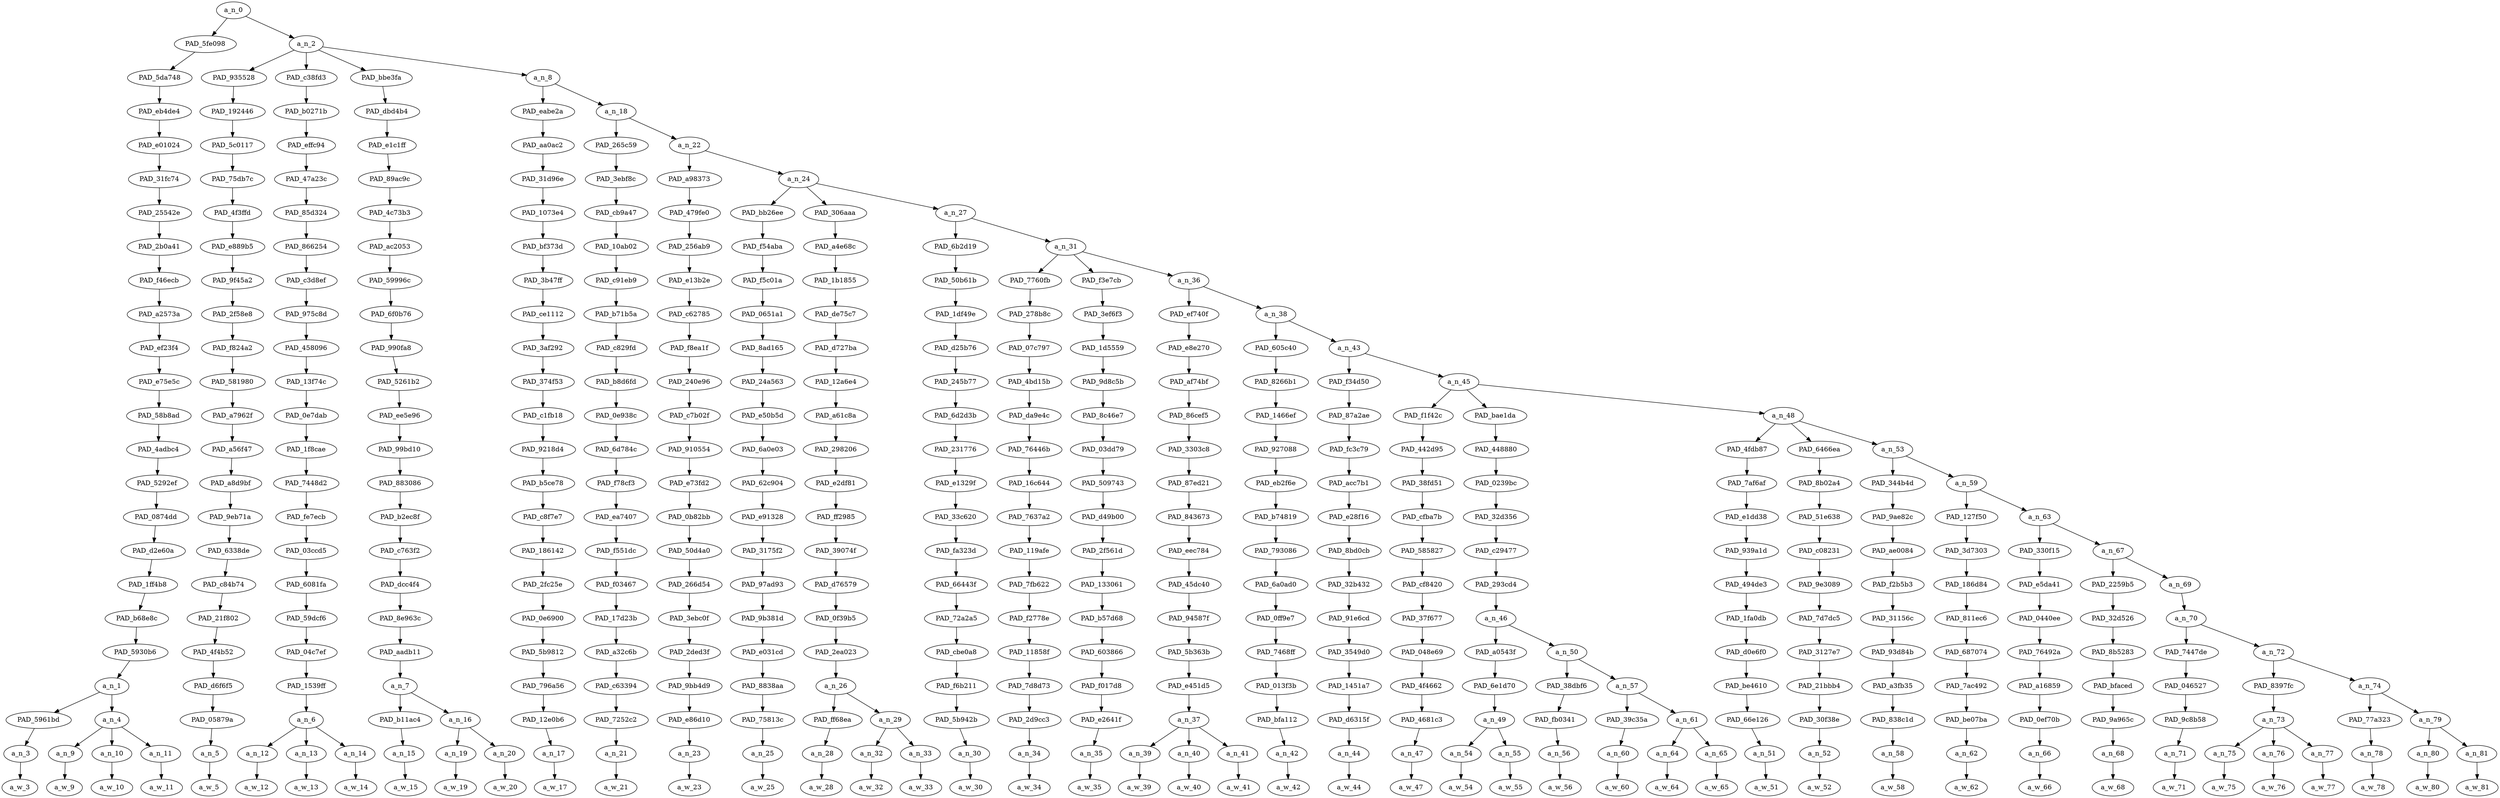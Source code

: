 strict digraph "" {
	a_n_0	[div_dir=1,
		index=0,
		level=23,
		pos="4.365922857213903,23!",
		text_span="[0, 1, 2, 3, 4, 5, 6, 7, 8, 9, 10, 11, 12, 13, 14, 15, 16, 17, 18, 19, 20, 21, 22, 23, 24, 25, 26, 27, 28, 29, 30, 31, 32, 33, 34, \
35, 36, 37, 38, 39, 40, 41, 42, 43, 44, 45]",
		value=0.99999999];
	PAD_5fe098	[div_dir=1,
		index=0,
		level=22,
		pos="1.0,22!",
		text_span="[0, 1, 2, 3]",
		value=0.12186665];
	a_n_0 -> PAD_5fe098;
	a_n_2	[div_dir=1,
		index=1,
		level=22,
		pos="7.7318457144278065,22!",
		text_span="[4, 5, 6, 7, 8, 9, 10, 11, 12, 13, 14, 15, 16, 17, 18, 19, 20, 21, 22, 23, 24, 25, 26, 27, 28, 29, 30, 31, 32, 33, 34, 35, 36, 37, \
38, 39, 40, 41, 42, 43, 44, 45]",
		value=0.87787976];
	a_n_0 -> a_n_2;
	PAD_5da748	[div_dir=1,
		index=0,
		level=21,
		pos="1.0,21!",
		text_span="[0, 1, 2, 3]",
		value=0.12186665];
	PAD_5fe098 -> PAD_5da748;
	PAD_eb4de4	[div_dir=1,
		index=0,
		level=20,
		pos="1.0,20!",
		text_span="[0, 1, 2, 3]",
		value=0.12186665];
	PAD_5da748 -> PAD_eb4de4;
	PAD_e01024	[div_dir=1,
		index=0,
		level=19,
		pos="1.0,19!",
		text_span="[0, 1, 2, 3]",
		value=0.12186665];
	PAD_eb4de4 -> PAD_e01024;
	PAD_31fc74	[div_dir=1,
		index=0,
		level=18,
		pos="1.0,18!",
		text_span="[0, 1, 2, 3]",
		value=0.12186665];
	PAD_e01024 -> PAD_31fc74;
	PAD_25542e	[div_dir=1,
		index=0,
		level=17,
		pos="1.0,17!",
		text_span="[0, 1, 2, 3]",
		value=0.12186665];
	PAD_31fc74 -> PAD_25542e;
	PAD_2b0a41	[div_dir=1,
		index=0,
		level=16,
		pos="1.0,16!",
		text_span="[0, 1, 2, 3]",
		value=0.12186665];
	PAD_25542e -> PAD_2b0a41;
	PAD_f46ecb	[div_dir=1,
		index=0,
		level=15,
		pos="1.0,15!",
		text_span="[0, 1, 2, 3]",
		value=0.12186665];
	PAD_2b0a41 -> PAD_f46ecb;
	PAD_a2573a	[div_dir=1,
		index=0,
		level=14,
		pos="1.0,14!",
		text_span="[0, 1, 2, 3]",
		value=0.12186665];
	PAD_f46ecb -> PAD_a2573a;
	PAD_ef23f4	[div_dir=1,
		index=0,
		level=13,
		pos="1.0,13!",
		text_span="[0, 1, 2, 3]",
		value=0.12186665];
	PAD_a2573a -> PAD_ef23f4;
	PAD_e75e5c	[div_dir=1,
		index=0,
		level=12,
		pos="1.0,12!",
		text_span="[0, 1, 2, 3]",
		value=0.12186665];
	PAD_ef23f4 -> PAD_e75e5c;
	PAD_58b8ad	[div_dir=1,
		index=0,
		level=11,
		pos="1.0,11!",
		text_span="[0, 1, 2, 3]",
		value=0.12186665];
	PAD_e75e5c -> PAD_58b8ad;
	PAD_4adbc4	[div_dir=1,
		index=0,
		level=10,
		pos="1.0,10!",
		text_span="[0, 1, 2, 3]",
		value=0.12186665];
	PAD_58b8ad -> PAD_4adbc4;
	PAD_5292ef	[div_dir=1,
		index=0,
		level=9,
		pos="1.0,9!",
		text_span="[0, 1, 2, 3]",
		value=0.12186665];
	PAD_4adbc4 -> PAD_5292ef;
	PAD_0874dd	[div_dir=1,
		index=0,
		level=8,
		pos="1.0,8!",
		text_span="[0, 1, 2, 3]",
		value=0.12186665];
	PAD_5292ef -> PAD_0874dd;
	PAD_d2e60a	[div_dir=1,
		index=0,
		level=7,
		pos="1.0,7!",
		text_span="[0, 1, 2, 3]",
		value=0.12186665];
	PAD_0874dd -> PAD_d2e60a;
	PAD_1ff4b8	[div_dir=1,
		index=0,
		level=6,
		pos="1.0,6!",
		text_span="[0, 1, 2, 3]",
		value=0.12186665];
	PAD_d2e60a -> PAD_1ff4b8;
	PAD_b68e8c	[div_dir=1,
		index=0,
		level=5,
		pos="1.0,5!",
		text_span="[0, 1, 2, 3]",
		value=0.12186665];
	PAD_1ff4b8 -> PAD_b68e8c;
	PAD_5930b6	[div_dir=1,
		index=0,
		level=4,
		pos="1.0,4!",
		text_span="[0, 1, 2, 3]",
		value=0.12186665];
	PAD_b68e8c -> PAD_5930b6;
	a_n_1	[div_dir=1,
		index=0,
		level=3,
		pos="1.0,3!",
		text_span="[0, 1, 2, 3]",
		value=0.12186665];
	PAD_5930b6 -> a_n_1;
	PAD_5961bd	[div_dir=1,
		index=0,
		level=2,
		pos="0.0,2!",
		text_span="[0]",
		value=0.02027610];
	a_n_1 -> PAD_5961bd;
	a_n_4	[div_dir=1,
		index=1,
		level=2,
		pos="2.0,2!",
		text_span="[1, 2, 3]",
		value=0.10128307];
	a_n_1 -> a_n_4;
	a_n_3	[div_dir=1,
		index=0,
		level=1,
		pos="0.0,1!",
		text_span="[0]",
		value=0.02027610];
	PAD_5961bd -> a_n_3;
	a_w_3	[div_dir=0,
		index=0,
		level=0,
		pos="0,0!",
		text_span="[0]",
		value=on];
	a_n_3 -> a_w_3;
	a_n_9	[div_dir=1,
		index=1,
		level=1,
		pos="1.0,1!",
		text_span="[1]",
		value=0.01525428];
	a_n_4 -> a_n_9;
	a_n_10	[div_dir=1,
		index=2,
		level=1,
		pos="2.0,1!",
		text_span="[2]",
		value=0.02390377];
	a_n_4 -> a_n_10;
	a_n_11	[div_dir=1,
		index=3,
		level=1,
		pos="3.0,1!",
		text_span="[3]",
		value=0.06186108];
	a_n_4 -> a_n_11;
	a_w_9	[div_dir=0,
		index=1,
		level=0,
		pos="1,0!",
		text_span="[1]",
		value=the];
	a_n_9 -> a_w_9;
	a_w_10	[div_dir=0,
		index=2,
		level=0,
		pos="2,0!",
		text_span="[2]",
		value=left];
	a_n_10 -> a_w_10;
	a_w_11	[div_dir=0,
		index=3,
		level=0,
		pos="3,0!",
		text_span="[3]",
		value=jews];
	a_n_11 -> a_w_11;
	PAD_935528	[div_dir=-1,
		index=1,
		level=21,
		pos="4.0,21!",
		text_span="[4]",
		value=0.02707992];
	a_n_2 -> PAD_935528;
	PAD_c38fd3	[div_dir=1,
		index=2,
		level=21,
		pos="6.0,21!",
		text_span="[5, 6, 7]",
		value=0.07104997];
	a_n_2 -> PAD_c38fd3;
	PAD_bbe3fa	[div_dir=1,
		index=3,
		level=21,
		pos="8.75,21!",
		text_span="[8, 9, 10]",
		value=0.06138579];
	a_n_2 -> PAD_bbe3fa;
	a_n_8	[div_dir=1,
		index=4,
		level=21,
		pos="12.177382857711226,21!",
		text_span="[11, 12, 13, 14, 15, 16, 17, 18, 19, 20, 21, 22, 23, 24, 25, 26, 27, 28, 29, 30, 31, 32, 33, 34, 35, 36, 37, 38, 39, 40, 41, 42, \
43, 44, 45]",
		value=0.71819091];
	a_n_2 -> a_n_8;
	PAD_192446	[div_dir=-1,
		index=1,
		level=20,
		pos="4.0,20!",
		text_span="[4]",
		value=0.02707992];
	PAD_935528 -> PAD_192446;
	PAD_5c0117	[div_dir=-1,
		index=1,
		level=19,
		pos="4.0,19!",
		text_span="[4]",
		value=0.02707992];
	PAD_192446 -> PAD_5c0117;
	PAD_75db7c	[div_dir=-1,
		index=1,
		level=18,
		pos="4.0,18!",
		text_span="[4]",
		value=0.02707992];
	PAD_5c0117 -> PAD_75db7c;
	PAD_4f3ffd	[div_dir=-1,
		index=1,
		level=17,
		pos="4.0,17!",
		text_span="[4]",
		value=0.02707992];
	PAD_75db7c -> PAD_4f3ffd;
	PAD_e889b5	[div_dir=-1,
		index=1,
		level=16,
		pos="4.0,16!",
		text_span="[4]",
		value=0.02707992];
	PAD_4f3ffd -> PAD_e889b5;
	PAD_9f45a2	[div_dir=-1,
		index=1,
		level=15,
		pos="4.0,15!",
		text_span="[4]",
		value=0.02707992];
	PAD_e889b5 -> PAD_9f45a2;
	PAD_2f58e8	[div_dir=-1,
		index=1,
		level=14,
		pos="4.0,14!",
		text_span="[4]",
		value=0.02707992];
	PAD_9f45a2 -> PAD_2f58e8;
	PAD_f824a2	[div_dir=-1,
		index=1,
		level=13,
		pos="4.0,13!",
		text_span="[4]",
		value=0.02707992];
	PAD_2f58e8 -> PAD_f824a2;
	PAD_581980	[div_dir=-1,
		index=1,
		level=12,
		pos="4.0,12!",
		text_span="[4]",
		value=0.02707992];
	PAD_f824a2 -> PAD_581980;
	PAD_a7962f	[div_dir=-1,
		index=1,
		level=11,
		pos="4.0,11!",
		text_span="[4]",
		value=0.02707992];
	PAD_581980 -> PAD_a7962f;
	PAD_a56f47	[div_dir=-1,
		index=1,
		level=10,
		pos="4.0,10!",
		text_span="[4]",
		value=0.02707992];
	PAD_a7962f -> PAD_a56f47;
	PAD_a8d9bf	[div_dir=-1,
		index=1,
		level=9,
		pos="4.0,9!",
		text_span="[4]",
		value=0.02707992];
	PAD_a56f47 -> PAD_a8d9bf;
	PAD_9eb71a	[div_dir=-1,
		index=1,
		level=8,
		pos="4.0,8!",
		text_span="[4]",
		value=0.02707992];
	PAD_a8d9bf -> PAD_9eb71a;
	PAD_6338de	[div_dir=-1,
		index=1,
		level=7,
		pos="4.0,7!",
		text_span="[4]",
		value=0.02707992];
	PAD_9eb71a -> PAD_6338de;
	PAD_c84b74	[div_dir=-1,
		index=1,
		level=6,
		pos="4.0,6!",
		text_span="[4]",
		value=0.02707992];
	PAD_6338de -> PAD_c84b74;
	PAD_21f802	[div_dir=-1,
		index=1,
		level=5,
		pos="4.0,5!",
		text_span="[4]",
		value=0.02707992];
	PAD_c84b74 -> PAD_21f802;
	PAD_4f4b52	[div_dir=-1,
		index=1,
		level=4,
		pos="4.0,4!",
		text_span="[4]",
		value=0.02707992];
	PAD_21f802 -> PAD_4f4b52;
	PAD_d6f6f5	[div_dir=-1,
		index=1,
		level=3,
		pos="4.0,3!",
		text_span="[4]",
		value=0.02707992];
	PAD_4f4b52 -> PAD_d6f6f5;
	PAD_05879a	[div_dir=-1,
		index=2,
		level=2,
		pos="4.0,2!",
		text_span="[4]",
		value=0.02707992];
	PAD_d6f6f5 -> PAD_05879a;
	a_n_5	[div_dir=-1,
		index=4,
		level=1,
		pos="4.0,1!",
		text_span="[4]",
		value=0.02707992];
	PAD_05879a -> a_n_5;
	a_w_5	[div_dir=0,
		index=4,
		level=0,
		pos="4,0!",
		text_span="[4]",
		value=putting];
	a_n_5 -> a_w_5;
	PAD_b0271b	[div_dir=1,
		index=2,
		level=20,
		pos="6.0,20!",
		text_span="[5, 6, 7]",
		value=0.07104997];
	PAD_c38fd3 -> PAD_b0271b;
	PAD_effc94	[div_dir=1,
		index=2,
		level=19,
		pos="6.0,19!",
		text_span="[5, 6, 7]",
		value=0.07104997];
	PAD_b0271b -> PAD_effc94;
	PAD_47a23c	[div_dir=1,
		index=2,
		level=18,
		pos="6.0,18!",
		text_span="[5, 6, 7]",
		value=0.07104997];
	PAD_effc94 -> PAD_47a23c;
	PAD_85d324	[div_dir=1,
		index=2,
		level=17,
		pos="6.0,17!",
		text_span="[5, 6, 7]",
		value=0.07104997];
	PAD_47a23c -> PAD_85d324;
	PAD_866254	[div_dir=1,
		index=2,
		level=16,
		pos="6.0,16!",
		text_span="[5, 6, 7]",
		value=0.07104997];
	PAD_85d324 -> PAD_866254;
	PAD_c3d8ef	[div_dir=1,
		index=2,
		level=15,
		pos="6.0,15!",
		text_span="[5, 6, 7]",
		value=0.07104997];
	PAD_866254 -> PAD_c3d8ef;
	PAD_975c8d	[div_dir=1,
		index=2,
		level=14,
		pos="6.0,14!",
		text_span="[5, 6, 7]",
		value=0.07104997];
	PAD_c3d8ef -> PAD_975c8d;
	PAD_458096	[div_dir=1,
		index=2,
		level=13,
		pos="6.0,13!",
		text_span="[5, 6, 7]",
		value=0.07104997];
	PAD_975c8d -> PAD_458096;
	PAD_13f74c	[div_dir=1,
		index=2,
		level=12,
		pos="6.0,12!",
		text_span="[5, 6, 7]",
		value=0.07104997];
	PAD_458096 -> PAD_13f74c;
	PAD_0e7dab	[div_dir=1,
		index=2,
		level=11,
		pos="6.0,11!",
		text_span="[5, 6, 7]",
		value=0.07104997];
	PAD_13f74c -> PAD_0e7dab;
	PAD_1f8cae	[div_dir=1,
		index=2,
		level=10,
		pos="6.0,10!",
		text_span="[5, 6, 7]",
		value=0.07104997];
	PAD_0e7dab -> PAD_1f8cae;
	PAD_7448d2	[div_dir=1,
		index=2,
		level=9,
		pos="6.0,9!",
		text_span="[5, 6, 7]",
		value=0.07104997];
	PAD_1f8cae -> PAD_7448d2;
	PAD_fe7ecb	[div_dir=1,
		index=2,
		level=8,
		pos="6.0,8!",
		text_span="[5, 6, 7]",
		value=0.07104997];
	PAD_7448d2 -> PAD_fe7ecb;
	PAD_03ccd5	[div_dir=1,
		index=2,
		level=7,
		pos="6.0,7!",
		text_span="[5, 6, 7]",
		value=0.07104997];
	PAD_fe7ecb -> PAD_03ccd5;
	PAD_6081fa	[div_dir=1,
		index=2,
		level=6,
		pos="6.0,6!",
		text_span="[5, 6, 7]",
		value=0.07104997];
	PAD_03ccd5 -> PAD_6081fa;
	PAD_59dcf6	[div_dir=1,
		index=2,
		level=5,
		pos="6.0,5!",
		text_span="[5, 6, 7]",
		value=0.07104997];
	PAD_6081fa -> PAD_59dcf6;
	PAD_04c7ef	[div_dir=1,
		index=2,
		level=4,
		pos="6.0,4!",
		text_span="[5, 6, 7]",
		value=0.07104997];
	PAD_59dcf6 -> PAD_04c7ef;
	PAD_1539ff	[div_dir=1,
		index=2,
		level=3,
		pos="6.0,3!",
		text_span="[5, 6, 7]",
		value=0.07104997];
	PAD_04c7ef -> PAD_1539ff;
	a_n_6	[div_dir=1,
		index=3,
		level=2,
		pos="6.0,2!",
		text_span="[5, 6, 7]",
		value=0.07104997];
	PAD_1539ff -> a_n_6;
	a_n_12	[div_dir=1,
		index=5,
		level=1,
		pos="5.0,1!",
		text_span="[5]",
		value=0.01532217];
	a_n_6 -> a_n_12;
	a_n_13	[div_dir=1,
		index=6,
		level=1,
		pos="6.0,1!",
		text_span="[6]",
		value=0.03074740];
	a_n_6 -> a_n_13;
	a_n_14	[div_dir=1,
		index=7,
		level=1,
		pos="7.0,1!",
		text_span="[7]",
		value=0.02485190];
	a_n_6 -> a_n_14;
	a_w_12	[div_dir=0,
		index=5,
		level=0,
		pos="5,0!",
		text_span="[5]",
		value=a];
	a_n_12 -> a_w_12;
	a_w_13	[div_dir=0,
		index=6,
		level=0,
		pos="6,0!",
		text_span="[6]",
		value=sad];
	a_n_13 -> a_w_13;
	a_w_14	[div_dir=0,
		index=7,
		level=0,
		pos="7,0!",
		text_span="[7]",
		value=face];
	a_n_14 -> a_w_14;
	PAD_dbd4b4	[div_dir=1,
		index=3,
		level=20,
		pos="8.75,20!",
		text_span="[8, 9, 10]",
		value=0.06138579];
	PAD_bbe3fa -> PAD_dbd4b4;
	PAD_e1c1ff	[div_dir=1,
		index=3,
		level=19,
		pos="8.75,19!",
		text_span="[8, 9, 10]",
		value=0.06138579];
	PAD_dbd4b4 -> PAD_e1c1ff;
	PAD_89ac9c	[div_dir=1,
		index=3,
		level=18,
		pos="8.75,18!",
		text_span="[8, 9, 10]",
		value=0.06138579];
	PAD_e1c1ff -> PAD_89ac9c;
	PAD_4c73b3	[div_dir=1,
		index=3,
		level=17,
		pos="8.75,17!",
		text_span="[8, 9, 10]",
		value=0.06138579];
	PAD_89ac9c -> PAD_4c73b3;
	PAD_ac2053	[div_dir=1,
		index=3,
		level=16,
		pos="8.75,16!",
		text_span="[8, 9, 10]",
		value=0.06138579];
	PAD_4c73b3 -> PAD_ac2053;
	PAD_59996c	[div_dir=1,
		index=3,
		level=15,
		pos="8.75,15!",
		text_span="[8, 9, 10]",
		value=0.06138579];
	PAD_ac2053 -> PAD_59996c;
	PAD_6f0b76	[div_dir=1,
		index=3,
		level=14,
		pos="8.75,14!",
		text_span="[8, 9, 10]",
		value=0.06138579];
	PAD_59996c -> PAD_6f0b76;
	PAD_990fa8	[div_dir=1,
		index=3,
		level=13,
		pos="8.75,13!",
		text_span="[8, 9, 10]",
		value=0.06138579];
	PAD_6f0b76 -> PAD_990fa8;
	PAD_5261b2	[div_dir=1,
		index=3,
		level=12,
		pos="8.75,12!",
		text_span="[8, 9, 10]",
		value=0.06138579];
	PAD_990fa8 -> PAD_5261b2;
	PAD_ee5e96	[div_dir=1,
		index=3,
		level=11,
		pos="8.75,11!",
		text_span="[8, 9, 10]",
		value=0.06138579];
	PAD_5261b2 -> PAD_ee5e96;
	PAD_99bd10	[div_dir=1,
		index=3,
		level=10,
		pos="8.75,10!",
		text_span="[8, 9, 10]",
		value=0.06138579];
	PAD_ee5e96 -> PAD_99bd10;
	PAD_883086	[div_dir=1,
		index=3,
		level=9,
		pos="8.75,9!",
		text_span="[8, 9, 10]",
		value=0.06138579];
	PAD_99bd10 -> PAD_883086;
	PAD_b2ec8f	[div_dir=1,
		index=3,
		level=8,
		pos="8.75,8!",
		text_span="[8, 9, 10]",
		value=0.06138579];
	PAD_883086 -> PAD_b2ec8f;
	PAD_c763f2	[div_dir=1,
		index=3,
		level=7,
		pos="8.75,7!",
		text_span="[8, 9, 10]",
		value=0.06138579];
	PAD_b2ec8f -> PAD_c763f2;
	PAD_dcc4f4	[div_dir=1,
		index=3,
		level=6,
		pos="8.75,6!",
		text_span="[8, 9, 10]",
		value=0.06138579];
	PAD_c763f2 -> PAD_dcc4f4;
	PAD_8e963c	[div_dir=1,
		index=3,
		level=5,
		pos="8.75,5!",
		text_span="[8, 9, 10]",
		value=0.06138579];
	PAD_dcc4f4 -> PAD_8e963c;
	PAD_aadb11	[div_dir=1,
		index=3,
		level=4,
		pos="8.75,4!",
		text_span="[8, 9, 10]",
		value=0.06138579];
	PAD_8e963c -> PAD_aadb11;
	a_n_7	[div_dir=1,
		index=3,
		level=3,
		pos="8.75,3!",
		text_span="[8, 9, 10]",
		value=0.06138579];
	PAD_aadb11 -> a_n_7;
	PAD_b11ac4	[div_dir=1,
		index=4,
		level=2,
		pos="8.0,2!",
		text_span="[8]",
		value=0.01719788];
	a_n_7 -> PAD_b11ac4;
	a_n_16	[div_dir=1,
		index=5,
		level=2,
		pos="9.5,2!",
		text_span="[9, 10]",
		value=0.04415955];
	a_n_7 -> a_n_16;
	a_n_15	[div_dir=1,
		index=8,
		level=1,
		pos="8.0,1!",
		text_span="[8]",
		value=0.01719788];
	PAD_b11ac4 -> a_n_15;
	a_w_15	[div_dir=0,
		index=8,
		level=0,
		pos="8,0!",
		text_span="[8]",
		value=for];
	a_n_15 -> a_w_15;
	a_n_19	[div_dir=1,
		index=9,
		level=1,
		pos="9.0,1!",
		text_span="[9]",
		value=0.01282136];
	a_n_16 -> a_n_19;
	a_n_20	[div_dir=-1,
		index=10,
		level=1,
		pos="10.0,1!",
		text_span="[10]",
		value=0.03132595];
	a_n_16 -> a_n_20;
	a_w_19	[div_dir=0,
		index=9,
		level=0,
		pos="9,0!",
		text_span="[9]",
		value=the1];
	a_n_19 -> a_w_19;
	a_w_20	[div_dir=0,
		index=10,
		level=0,
		pos="10,0!",
		text_span="[10]",
		value=pictures];
	a_n_20 -> a_w_20;
	PAD_eabe2a	[div_dir=1,
		index=4,
		level=20,
		pos="11.0,20!",
		text_span="[11]",
		value=0.01302971];
	a_n_8 -> PAD_eabe2a;
	a_n_18	[div_dir=1,
		index=5,
		level=20,
		pos="13.354765715422452,20!",
		text_span="[12, 13, 14, 15, 16, 17, 18, 19, 20, 21, 22, 23, 24, 25, 26, 27, 28, 29, 30, 31, 32, 33, 34, 35, 36, 37, 38, 39, 40, 41, 42, 43, \
44, 45]",
		value=0.70501530];
	a_n_8 -> a_n_18;
	PAD_aa0ac2	[div_dir=1,
		index=4,
		level=19,
		pos="11.0,19!",
		text_span="[11]",
		value=0.01302971];
	PAD_eabe2a -> PAD_aa0ac2;
	PAD_31d96e	[div_dir=1,
		index=4,
		level=18,
		pos="11.0,18!",
		text_span="[11]",
		value=0.01302971];
	PAD_aa0ac2 -> PAD_31d96e;
	PAD_1073e4	[div_dir=1,
		index=4,
		level=17,
		pos="11.0,17!",
		text_span="[11]",
		value=0.01302971];
	PAD_31d96e -> PAD_1073e4;
	PAD_bf373d	[div_dir=1,
		index=4,
		level=16,
		pos="11.0,16!",
		text_span="[11]",
		value=0.01302971];
	PAD_1073e4 -> PAD_bf373d;
	PAD_3b47ff	[div_dir=1,
		index=4,
		level=15,
		pos="11.0,15!",
		text_span="[11]",
		value=0.01302971];
	PAD_bf373d -> PAD_3b47ff;
	PAD_ce1112	[div_dir=1,
		index=4,
		level=14,
		pos="11.0,14!",
		text_span="[11]",
		value=0.01302971];
	PAD_3b47ff -> PAD_ce1112;
	PAD_3af292	[div_dir=1,
		index=4,
		level=13,
		pos="11.0,13!",
		text_span="[11]",
		value=0.01302971];
	PAD_ce1112 -> PAD_3af292;
	PAD_374f53	[div_dir=1,
		index=4,
		level=12,
		pos="11.0,12!",
		text_span="[11]",
		value=0.01302971];
	PAD_3af292 -> PAD_374f53;
	PAD_c1fb18	[div_dir=1,
		index=4,
		level=11,
		pos="11.0,11!",
		text_span="[11]",
		value=0.01302971];
	PAD_374f53 -> PAD_c1fb18;
	PAD_9218d4	[div_dir=1,
		index=4,
		level=10,
		pos="11.0,10!",
		text_span="[11]",
		value=0.01302971];
	PAD_c1fb18 -> PAD_9218d4;
	PAD_b5ce78	[div_dir=1,
		index=4,
		level=9,
		pos="11.0,9!",
		text_span="[11]",
		value=0.01302971];
	PAD_9218d4 -> PAD_b5ce78;
	PAD_c8f7e7	[div_dir=1,
		index=4,
		level=8,
		pos="11.0,8!",
		text_span="[11]",
		value=0.01302971];
	PAD_b5ce78 -> PAD_c8f7e7;
	PAD_186142	[div_dir=1,
		index=4,
		level=7,
		pos="11.0,7!",
		text_span="[11]",
		value=0.01302971];
	PAD_c8f7e7 -> PAD_186142;
	PAD_2fc25e	[div_dir=1,
		index=4,
		level=6,
		pos="11.0,6!",
		text_span="[11]",
		value=0.01302971];
	PAD_186142 -> PAD_2fc25e;
	PAD_0e6900	[div_dir=1,
		index=4,
		level=5,
		pos="11.0,5!",
		text_span="[11]",
		value=0.01302971];
	PAD_2fc25e -> PAD_0e6900;
	PAD_5b9812	[div_dir=1,
		index=4,
		level=4,
		pos="11.0,4!",
		text_span="[11]",
		value=0.01302971];
	PAD_0e6900 -> PAD_5b9812;
	PAD_796a56	[div_dir=1,
		index=4,
		level=3,
		pos="11.0,3!",
		text_span="[11]",
		value=0.01302971];
	PAD_5b9812 -> PAD_796a56;
	PAD_12e0b6	[div_dir=1,
		index=6,
		level=2,
		pos="11.0,2!",
		text_span="[11]",
		value=0.01302971];
	PAD_796a56 -> PAD_12e0b6;
	a_n_17	[div_dir=1,
		index=11,
		level=1,
		pos="11.0,1!",
		text_span="[11]",
		value=0.01302971];
	PAD_12e0b6 -> a_n_17;
	a_w_17	[div_dir=0,
		index=11,
		level=0,
		pos="11,0!",
		text_span="[11]",
		value=that];
	a_n_17 -> a_w_17;
	PAD_265c59	[div_dir=-1,
		index=5,
		level=19,
		pos="12.0,19!",
		text_span="[12]",
		value=0.01385295];
	a_n_18 -> PAD_265c59;
	a_n_22	[div_dir=1,
		index=6,
		level=19,
		pos="14.709531430844907,19!",
		text_span="[13, 14, 15, 16, 17, 18, 19, 20, 21, 22, 23, 24, 25, 26, 27, 28, 29, 30, 31, 32, 33, 34, 35, 36, 37, 38, 39, 40, 41, 42, 43, 44, \
45]",
		value=0.69101613];
	a_n_18 -> a_n_22;
	PAD_3ebf8c	[div_dir=-1,
		index=5,
		level=18,
		pos="12.0,18!",
		text_span="[12]",
		value=0.01385295];
	PAD_265c59 -> PAD_3ebf8c;
	PAD_cb9a47	[div_dir=-1,
		index=5,
		level=17,
		pos="12.0,17!",
		text_span="[12]",
		value=0.01385295];
	PAD_3ebf8c -> PAD_cb9a47;
	PAD_10ab02	[div_dir=-1,
		index=5,
		level=16,
		pos="12.0,16!",
		text_span="[12]",
		value=0.01385295];
	PAD_cb9a47 -> PAD_10ab02;
	PAD_c91eb9	[div_dir=-1,
		index=5,
		level=15,
		pos="12.0,15!",
		text_span="[12]",
		value=0.01385295];
	PAD_10ab02 -> PAD_c91eb9;
	PAD_b71b5a	[div_dir=-1,
		index=5,
		level=14,
		pos="12.0,14!",
		text_span="[12]",
		value=0.01385295];
	PAD_c91eb9 -> PAD_b71b5a;
	PAD_c829fd	[div_dir=-1,
		index=5,
		level=13,
		pos="12.0,13!",
		text_span="[12]",
		value=0.01385295];
	PAD_b71b5a -> PAD_c829fd;
	PAD_b8d6fd	[div_dir=-1,
		index=5,
		level=12,
		pos="12.0,12!",
		text_span="[12]",
		value=0.01385295];
	PAD_c829fd -> PAD_b8d6fd;
	PAD_0e938c	[div_dir=-1,
		index=5,
		level=11,
		pos="12.0,11!",
		text_span="[12]",
		value=0.01385295];
	PAD_b8d6fd -> PAD_0e938c;
	PAD_6d784c	[div_dir=-1,
		index=5,
		level=10,
		pos="12.0,10!",
		text_span="[12]",
		value=0.01385295];
	PAD_0e938c -> PAD_6d784c;
	PAD_f78cf3	[div_dir=-1,
		index=5,
		level=9,
		pos="12.0,9!",
		text_span="[12]",
		value=0.01385295];
	PAD_6d784c -> PAD_f78cf3;
	PAD_ea7407	[div_dir=-1,
		index=5,
		level=8,
		pos="12.0,8!",
		text_span="[12]",
		value=0.01385295];
	PAD_f78cf3 -> PAD_ea7407;
	PAD_f551dc	[div_dir=-1,
		index=5,
		level=7,
		pos="12.0,7!",
		text_span="[12]",
		value=0.01385295];
	PAD_ea7407 -> PAD_f551dc;
	PAD_f03467	[div_dir=-1,
		index=5,
		level=6,
		pos="12.0,6!",
		text_span="[12]",
		value=0.01385295];
	PAD_f551dc -> PAD_f03467;
	PAD_17d23b	[div_dir=-1,
		index=5,
		level=5,
		pos="12.0,5!",
		text_span="[12]",
		value=0.01385295];
	PAD_f03467 -> PAD_17d23b;
	PAD_a32c6b	[div_dir=-1,
		index=5,
		level=4,
		pos="12.0,4!",
		text_span="[12]",
		value=0.01385295];
	PAD_17d23b -> PAD_a32c6b;
	PAD_c63394	[div_dir=-1,
		index=5,
		level=3,
		pos="12.0,3!",
		text_span="[12]",
		value=0.01385295];
	PAD_a32c6b -> PAD_c63394;
	PAD_7252c2	[div_dir=-1,
		index=7,
		level=2,
		pos="12.0,2!",
		text_span="[12]",
		value=0.01385295];
	PAD_c63394 -> PAD_7252c2;
	a_n_21	[div_dir=-1,
		index=12,
		level=1,
		pos="12.0,1!",
		text_span="[12]",
		value=0.01385295];
	PAD_7252c2 -> a_n_21;
	a_w_21	[div_dir=0,
		index=12,
		level=0,
		pos="12,0!",
		text_span="[12]",
		value=they];
	a_n_21 -> a_w_21;
	PAD_a98373	[div_dir=-1,
		index=6,
		level=18,
		pos="13.0,18!",
		text_span="[13]",
		value=0.01508246];
	a_n_22 -> PAD_a98373;
	a_n_24	[div_dir=1,
		index=7,
		level=18,
		pos="16.419062861689813,18!",
		text_span="[14, 15, 16, 17, 18, 19, 20, 21, 22, 23, 24, 25, 26, 27, 28, 29, 30, 31, 32, 33, 34, 35, 36, 37, 38, 39, 40, 41, 42, 43, 44, 45]",
		value=0.67578532];
	a_n_22 -> a_n_24;
	PAD_479fe0	[div_dir=-1,
		index=6,
		level=17,
		pos="13.0,17!",
		text_span="[13]",
		value=0.01508246];
	PAD_a98373 -> PAD_479fe0;
	PAD_256ab9	[div_dir=-1,
		index=6,
		level=16,
		pos="13.0,16!",
		text_span="[13]",
		value=0.01508246];
	PAD_479fe0 -> PAD_256ab9;
	PAD_e13b2e	[div_dir=-1,
		index=6,
		level=15,
		pos="13.0,15!",
		text_span="[13]",
		value=0.01508246];
	PAD_256ab9 -> PAD_e13b2e;
	PAD_c62785	[div_dir=-1,
		index=6,
		level=14,
		pos="13.0,14!",
		text_span="[13]",
		value=0.01508246];
	PAD_e13b2e -> PAD_c62785;
	PAD_f8ea1f	[div_dir=-1,
		index=6,
		level=13,
		pos="13.0,13!",
		text_span="[13]",
		value=0.01508246];
	PAD_c62785 -> PAD_f8ea1f;
	PAD_240e96	[div_dir=-1,
		index=6,
		level=12,
		pos="13.0,12!",
		text_span="[13]",
		value=0.01508246];
	PAD_f8ea1f -> PAD_240e96;
	PAD_c7b02f	[div_dir=-1,
		index=6,
		level=11,
		pos="13.0,11!",
		text_span="[13]",
		value=0.01508246];
	PAD_240e96 -> PAD_c7b02f;
	PAD_910554	[div_dir=-1,
		index=6,
		level=10,
		pos="13.0,10!",
		text_span="[13]",
		value=0.01508246];
	PAD_c7b02f -> PAD_910554;
	PAD_e73fd2	[div_dir=-1,
		index=6,
		level=9,
		pos="13.0,9!",
		text_span="[13]",
		value=0.01508246];
	PAD_910554 -> PAD_e73fd2;
	PAD_0b82bb	[div_dir=-1,
		index=6,
		level=8,
		pos="13.0,8!",
		text_span="[13]",
		value=0.01508246];
	PAD_e73fd2 -> PAD_0b82bb;
	PAD_50d4a0	[div_dir=-1,
		index=6,
		level=7,
		pos="13.0,7!",
		text_span="[13]",
		value=0.01508246];
	PAD_0b82bb -> PAD_50d4a0;
	PAD_266d54	[div_dir=-1,
		index=6,
		level=6,
		pos="13.0,6!",
		text_span="[13]",
		value=0.01508246];
	PAD_50d4a0 -> PAD_266d54;
	PAD_3ebc0f	[div_dir=-1,
		index=6,
		level=5,
		pos="13.0,5!",
		text_span="[13]",
		value=0.01508246];
	PAD_266d54 -> PAD_3ebc0f;
	PAD_2ded3f	[div_dir=-1,
		index=6,
		level=4,
		pos="13.0,4!",
		text_span="[13]",
		value=0.01508246];
	PAD_3ebc0f -> PAD_2ded3f;
	PAD_9bb4d9	[div_dir=-1,
		index=6,
		level=3,
		pos="13.0,3!",
		text_span="[13]",
		value=0.01508246];
	PAD_2ded3f -> PAD_9bb4d9;
	PAD_e86d10	[div_dir=-1,
		index=8,
		level=2,
		pos="13.0,2!",
		text_span="[13]",
		value=0.01508246];
	PAD_9bb4d9 -> PAD_e86d10;
	a_n_23	[div_dir=-1,
		index=13,
		level=1,
		pos="13.0,1!",
		text_span="[13]",
		value=0.01508246];
	PAD_e86d10 -> a_n_23;
	a_w_23	[div_dir=0,
		index=13,
		level=0,
		pos="13,0!",
		text_span="[13]",
		value=would];
	a_n_23 -> a_w_23;
	PAD_bb26ee	[div_dir=1,
		index=7,
		level=17,
		pos="14.0,17!",
		text_span="[14]",
		value=0.03011095];
	a_n_24 -> PAD_bb26ee;
	PAD_306aaa	[div_dir=1,
		index=8,
		level=17,
		pos="15.75,17!",
		text_span="[15, 16, 17]",
		value=0.05225874];
	a_n_24 -> PAD_306aaa;
	a_n_27	[div_dir=1,
		index=9,
		level=17,
		pos="19.507188585069443,17!",
		text_span="[18, 19, 20, 21, 22, 23, 24, 25, 26, 27, 28, 29, 30, 31, 32, 33, 34, 35, 36, 37, 38, 39, 40, 41, 42, 43, 44, 45]",
		value=0.59325931];
	a_n_24 -> a_n_27;
	PAD_f54aba	[div_dir=1,
		index=7,
		level=16,
		pos="14.0,16!",
		text_span="[14]",
		value=0.03011095];
	PAD_bb26ee -> PAD_f54aba;
	PAD_f5c01a	[div_dir=1,
		index=7,
		level=15,
		pos="14.0,15!",
		text_span="[14]",
		value=0.03011095];
	PAD_f54aba -> PAD_f5c01a;
	PAD_0651a1	[div_dir=1,
		index=7,
		level=14,
		pos="14.0,14!",
		text_span="[14]",
		value=0.03011095];
	PAD_f5c01a -> PAD_0651a1;
	PAD_8ad165	[div_dir=1,
		index=7,
		level=13,
		pos="14.0,13!",
		text_span="[14]",
		value=0.03011095];
	PAD_0651a1 -> PAD_8ad165;
	PAD_24a563	[div_dir=1,
		index=7,
		level=12,
		pos="14.0,12!",
		text_span="[14]",
		value=0.03011095];
	PAD_8ad165 -> PAD_24a563;
	PAD_e50b5d	[div_dir=1,
		index=7,
		level=11,
		pos="14.0,11!",
		text_span="[14]",
		value=0.03011095];
	PAD_24a563 -> PAD_e50b5d;
	PAD_6a0e03	[div_dir=1,
		index=7,
		level=10,
		pos="14.0,10!",
		text_span="[14]",
		value=0.03011095];
	PAD_e50b5d -> PAD_6a0e03;
	PAD_62c904	[div_dir=1,
		index=7,
		level=9,
		pos="14.0,9!",
		text_span="[14]",
		value=0.03011095];
	PAD_6a0e03 -> PAD_62c904;
	PAD_e91328	[div_dir=1,
		index=7,
		level=8,
		pos="14.0,8!",
		text_span="[14]",
		value=0.03011095];
	PAD_62c904 -> PAD_e91328;
	PAD_3175f2	[div_dir=1,
		index=7,
		level=7,
		pos="14.0,7!",
		text_span="[14]",
		value=0.03011095];
	PAD_e91328 -> PAD_3175f2;
	PAD_97ad93	[div_dir=1,
		index=7,
		level=6,
		pos="14.0,6!",
		text_span="[14]",
		value=0.03011095];
	PAD_3175f2 -> PAD_97ad93;
	PAD_9b381d	[div_dir=1,
		index=7,
		level=5,
		pos="14.0,5!",
		text_span="[14]",
		value=0.03011095];
	PAD_97ad93 -> PAD_9b381d;
	PAD_e031cd	[div_dir=1,
		index=7,
		level=4,
		pos="14.0,4!",
		text_span="[14]",
		value=0.03011095];
	PAD_9b381d -> PAD_e031cd;
	PAD_8838aa	[div_dir=1,
		index=7,
		level=3,
		pos="14.0,3!",
		text_span="[14]",
		value=0.03011095];
	PAD_e031cd -> PAD_8838aa;
	PAD_75813c	[div_dir=1,
		index=9,
		level=2,
		pos="14.0,2!",
		text_span="[14]",
		value=0.03011095];
	PAD_8838aa -> PAD_75813c;
	a_n_25	[div_dir=1,
		index=14,
		level=1,
		pos="14.0,1!",
		text_span="[14]",
		value=0.03011095];
	PAD_75813c -> a_n_25;
	a_w_25	[div_dir=0,
		index=14,
		level=0,
		pos="14,0!",
		text_span="[14]",
		value=publish];
	a_n_25 -> a_w_25;
	PAD_a4e68c	[div_dir=1,
		index=8,
		level=16,
		pos="15.75,16!",
		text_span="[15, 16, 17]",
		value=0.05225874];
	PAD_306aaa -> PAD_a4e68c;
	PAD_1b1855	[div_dir=1,
		index=8,
		level=15,
		pos="15.75,15!",
		text_span="[15, 16, 17]",
		value=0.05225874];
	PAD_a4e68c -> PAD_1b1855;
	PAD_de75c7	[div_dir=1,
		index=8,
		level=14,
		pos="15.75,14!",
		text_span="[15, 16, 17]",
		value=0.05225874];
	PAD_1b1855 -> PAD_de75c7;
	PAD_d727ba	[div_dir=1,
		index=8,
		level=13,
		pos="15.75,13!",
		text_span="[15, 16, 17]",
		value=0.05225874];
	PAD_de75c7 -> PAD_d727ba;
	PAD_12a6e4	[div_dir=1,
		index=8,
		level=12,
		pos="15.75,12!",
		text_span="[15, 16, 17]",
		value=0.05225874];
	PAD_d727ba -> PAD_12a6e4;
	PAD_a61c8a	[div_dir=1,
		index=8,
		level=11,
		pos="15.75,11!",
		text_span="[15, 16, 17]",
		value=0.05225874];
	PAD_12a6e4 -> PAD_a61c8a;
	PAD_298206	[div_dir=1,
		index=8,
		level=10,
		pos="15.75,10!",
		text_span="[15, 16, 17]",
		value=0.05225874];
	PAD_a61c8a -> PAD_298206;
	PAD_e2df81	[div_dir=1,
		index=8,
		level=9,
		pos="15.75,9!",
		text_span="[15, 16, 17]",
		value=0.05225874];
	PAD_298206 -> PAD_e2df81;
	PAD_ff2985	[div_dir=1,
		index=8,
		level=8,
		pos="15.75,8!",
		text_span="[15, 16, 17]",
		value=0.05225874];
	PAD_e2df81 -> PAD_ff2985;
	PAD_39074f	[div_dir=1,
		index=8,
		level=7,
		pos="15.75,7!",
		text_span="[15, 16, 17]",
		value=0.05225874];
	PAD_ff2985 -> PAD_39074f;
	PAD_d76579	[div_dir=1,
		index=8,
		level=6,
		pos="15.75,6!",
		text_span="[15, 16, 17]",
		value=0.05225874];
	PAD_39074f -> PAD_d76579;
	PAD_0f39b5	[div_dir=1,
		index=8,
		level=5,
		pos="15.75,5!",
		text_span="[15, 16, 17]",
		value=0.05225874];
	PAD_d76579 -> PAD_0f39b5;
	PAD_2ea023	[div_dir=1,
		index=8,
		level=4,
		pos="15.75,4!",
		text_span="[15, 16, 17]",
		value=0.05225874];
	PAD_0f39b5 -> PAD_2ea023;
	a_n_26	[div_dir=1,
		index=8,
		level=3,
		pos="15.75,3!",
		text_span="[15, 16, 17]",
		value=0.05225874];
	PAD_2ea023 -> a_n_26;
	PAD_ff68ea	[div_dir=1,
		index=10,
		level=2,
		pos="15.0,2!",
		text_span="[15]",
		value=0.01675022];
	a_n_26 -> PAD_ff68ea;
	a_n_29	[div_dir=1,
		index=11,
		level=2,
		pos="16.5,2!",
		text_span="[16, 17]",
		value=0.03542510];
	a_n_26 -> a_n_29;
	a_n_28	[div_dir=1,
		index=15,
		level=1,
		pos="15.0,1!",
		text_span="[15]",
		value=0.01675022];
	PAD_ff68ea -> a_n_28;
	a_w_28	[div_dir=0,
		index=15,
		level=0,
		pos="15,0!",
		text_span="[15]",
		value=around];
	a_n_28 -> a_w_28;
	a_n_32	[div_dir=1,
		index=16,
		level=1,
		pos="16.0,1!",
		text_span="[16]",
		value=0.01199369];
	a_n_29 -> a_n_32;
	a_n_33	[div_dir=1,
		index=17,
		level=1,
		pos="17.0,1!",
		text_span="[17]",
		value=0.02335845];
	a_n_29 -> a_n_33;
	a_w_32	[div_dir=0,
		index=16,
		level=0,
		pos="16,0!",
		text_span="[16]",
		value=the2];
	a_n_32 -> a_w_32;
	a_w_33	[div_dir=0,
		index=17,
		level=0,
		pos="17,0!",
		text_span="[17]",
		value=world];
	a_n_33 -> a_w_33;
	PAD_6b2d19	[div_dir=1,
		index=9,
		level=16,
		pos="18.0,16!",
		text_span="[18]",
		value=0.01509146];
	a_n_27 -> PAD_6b2d19;
	a_n_31	[div_dir=1,
		index=10,
		level=16,
		pos="21.01437717013889,16!",
		text_span="[19, 20, 21, 22, 23, 24, 25, 26, 27, 28, 29, 30, 31, 32, 33, 34, 35, 36, 37, 38, 39, 40, 41, 42, 43, 44, 45]",
		value=0.57805582];
	a_n_27 -> a_n_31;
	PAD_50b61b	[div_dir=1,
		index=9,
		level=15,
		pos="18.0,15!",
		text_span="[18]",
		value=0.01509146];
	PAD_6b2d19 -> PAD_50b61b;
	PAD_1df49e	[div_dir=1,
		index=9,
		level=14,
		pos="18.0,14!",
		text_span="[18]",
		value=0.01509146];
	PAD_50b61b -> PAD_1df49e;
	PAD_d25b76	[div_dir=1,
		index=9,
		level=13,
		pos="18.0,13!",
		text_span="[18]",
		value=0.01509146];
	PAD_1df49e -> PAD_d25b76;
	PAD_245b77	[div_dir=1,
		index=9,
		level=12,
		pos="18.0,12!",
		text_span="[18]",
		value=0.01509146];
	PAD_d25b76 -> PAD_245b77;
	PAD_6d2d3b	[div_dir=1,
		index=9,
		level=11,
		pos="18.0,11!",
		text_span="[18]",
		value=0.01509146];
	PAD_245b77 -> PAD_6d2d3b;
	PAD_231776	[div_dir=1,
		index=9,
		level=10,
		pos="18.0,10!",
		text_span="[18]",
		value=0.01509146];
	PAD_6d2d3b -> PAD_231776;
	PAD_e1329f	[div_dir=1,
		index=9,
		level=9,
		pos="18.0,9!",
		text_span="[18]",
		value=0.01509146];
	PAD_231776 -> PAD_e1329f;
	PAD_33c620	[div_dir=1,
		index=9,
		level=8,
		pos="18.0,8!",
		text_span="[18]",
		value=0.01509146];
	PAD_e1329f -> PAD_33c620;
	PAD_fa323d	[div_dir=1,
		index=9,
		level=7,
		pos="18.0,7!",
		text_span="[18]",
		value=0.01509146];
	PAD_33c620 -> PAD_fa323d;
	PAD_66443f	[div_dir=1,
		index=9,
		level=6,
		pos="18.0,6!",
		text_span="[18]",
		value=0.01509146];
	PAD_fa323d -> PAD_66443f;
	PAD_72a2a5	[div_dir=1,
		index=9,
		level=5,
		pos="18.0,5!",
		text_span="[18]",
		value=0.01509146];
	PAD_66443f -> PAD_72a2a5;
	PAD_cbe0a8	[div_dir=1,
		index=9,
		level=4,
		pos="18.0,4!",
		text_span="[18]",
		value=0.01509146];
	PAD_72a2a5 -> PAD_cbe0a8;
	PAD_f6b211	[div_dir=1,
		index=9,
		level=3,
		pos="18.0,3!",
		text_span="[18]",
		value=0.01509146];
	PAD_cbe0a8 -> PAD_f6b211;
	PAD_5b942b	[div_dir=1,
		index=12,
		level=2,
		pos="18.0,2!",
		text_span="[18]",
		value=0.01509146];
	PAD_f6b211 -> PAD_5b942b;
	a_n_30	[div_dir=1,
		index=18,
		level=1,
		pos="18.0,1!",
		text_span="[18]",
		value=0.01509146];
	PAD_5b942b -> a_n_30;
	a_w_30	[div_dir=0,
		index=18,
		level=0,
		pos="18,0!",
		text_span="[18]",
		value=on1];
	a_n_30 -> a_w_30;
	PAD_7760fb	[div_dir=1,
		index=10,
		level=15,
		pos="19.0,15!",
		text_span="[19]",
		value=0.01300086];
	a_n_31 -> PAD_7760fb;
	PAD_f3e7cb	[div_dir=1,
		index=11,
		level=15,
		pos="20.0,15!",
		text_span="[20]",
		value=0.01890435];
	a_n_31 -> PAD_f3e7cb;
	a_n_36	[div_dir=1,
		index=12,
		level=15,
		pos="24.043131510416664,15!",
		text_span="[21, 22, 23, 24, 25, 26, 27, 28, 29, 30, 31, 32, 33, 34, 35, 36, 37, 38, 39, 40, 41, 42, 43, 44, 45]",
		value=0.54604389];
	a_n_31 -> a_n_36;
	PAD_278b8c	[div_dir=1,
		index=10,
		level=14,
		pos="19.0,14!",
		text_span="[19]",
		value=0.01300086];
	PAD_7760fb -> PAD_278b8c;
	PAD_07c797	[div_dir=1,
		index=10,
		level=13,
		pos="19.0,13!",
		text_span="[19]",
		value=0.01300086];
	PAD_278b8c -> PAD_07c797;
	PAD_4bd15b	[div_dir=1,
		index=10,
		level=12,
		pos="19.0,12!",
		text_span="[19]",
		value=0.01300086];
	PAD_07c797 -> PAD_4bd15b;
	PAD_da9e4c	[div_dir=1,
		index=10,
		level=11,
		pos="19.0,11!",
		text_span="[19]",
		value=0.01300086];
	PAD_4bd15b -> PAD_da9e4c;
	PAD_76446b	[div_dir=1,
		index=10,
		level=10,
		pos="19.0,10!",
		text_span="[19]",
		value=0.01300086];
	PAD_da9e4c -> PAD_76446b;
	PAD_16c644	[div_dir=1,
		index=10,
		level=9,
		pos="19.0,9!",
		text_span="[19]",
		value=0.01300086];
	PAD_76446b -> PAD_16c644;
	PAD_7637a2	[div_dir=1,
		index=10,
		level=8,
		pos="19.0,8!",
		text_span="[19]",
		value=0.01300086];
	PAD_16c644 -> PAD_7637a2;
	PAD_119afe	[div_dir=1,
		index=10,
		level=7,
		pos="19.0,7!",
		text_span="[19]",
		value=0.01300086];
	PAD_7637a2 -> PAD_119afe;
	PAD_7fb622	[div_dir=1,
		index=10,
		level=6,
		pos="19.0,6!",
		text_span="[19]",
		value=0.01300086];
	PAD_119afe -> PAD_7fb622;
	PAD_f2778e	[div_dir=1,
		index=10,
		level=5,
		pos="19.0,5!",
		text_span="[19]",
		value=0.01300086];
	PAD_7fb622 -> PAD_f2778e;
	PAD_11858f	[div_dir=1,
		index=10,
		level=4,
		pos="19.0,4!",
		text_span="[19]",
		value=0.01300086];
	PAD_f2778e -> PAD_11858f;
	PAD_7d8d73	[div_dir=1,
		index=10,
		level=3,
		pos="19.0,3!",
		text_span="[19]",
		value=0.01300086];
	PAD_11858f -> PAD_7d8d73;
	PAD_2d9cc3	[div_dir=1,
		index=13,
		level=2,
		pos="19.0,2!",
		text_span="[19]",
		value=0.01300086];
	PAD_7d8d73 -> PAD_2d9cc3;
	a_n_34	[div_dir=1,
		index=19,
		level=1,
		pos="19.0,1!",
		text_span="[19]",
		value=0.01300086];
	PAD_2d9cc3 -> a_n_34;
	a_w_34	[div_dir=0,
		index=19,
		level=0,
		pos="19,0!",
		text_span="[19]",
		value=the3];
	a_n_34 -> a_w_34;
	PAD_3ef6f3	[div_dir=1,
		index=11,
		level=14,
		pos="20.0,14!",
		text_span="[20]",
		value=0.01890435];
	PAD_f3e7cb -> PAD_3ef6f3;
	PAD_1d5559	[div_dir=1,
		index=11,
		level=13,
		pos="20.0,13!",
		text_span="[20]",
		value=0.01890435];
	PAD_3ef6f3 -> PAD_1d5559;
	PAD_9d8c5b	[div_dir=1,
		index=11,
		level=12,
		pos="20.0,12!",
		text_span="[20]",
		value=0.01890435];
	PAD_1d5559 -> PAD_9d8c5b;
	PAD_8c46e7	[div_dir=1,
		index=11,
		level=11,
		pos="20.0,11!",
		text_span="[20]",
		value=0.01890435];
	PAD_9d8c5b -> PAD_8c46e7;
	PAD_03dd79	[div_dir=1,
		index=11,
		level=10,
		pos="20.0,10!",
		text_span="[20]",
		value=0.01890435];
	PAD_8c46e7 -> PAD_03dd79;
	PAD_509743	[div_dir=1,
		index=11,
		level=9,
		pos="20.0,9!",
		text_span="[20]",
		value=0.01890435];
	PAD_03dd79 -> PAD_509743;
	PAD_d49b00	[div_dir=1,
		index=11,
		level=8,
		pos="20.0,8!",
		text_span="[20]",
		value=0.01890435];
	PAD_509743 -> PAD_d49b00;
	PAD_2f561d	[div_dir=1,
		index=11,
		level=7,
		pos="20.0,7!",
		text_span="[20]",
		value=0.01890435];
	PAD_d49b00 -> PAD_2f561d;
	PAD_133061	[div_dir=1,
		index=11,
		level=6,
		pos="20.0,6!",
		text_span="[20]",
		value=0.01890435];
	PAD_2f561d -> PAD_133061;
	PAD_b57d68	[div_dir=1,
		index=11,
		level=5,
		pos="20.0,5!",
		text_span="[20]",
		value=0.01890435];
	PAD_133061 -> PAD_b57d68;
	PAD_603866	[div_dir=1,
		index=11,
		level=4,
		pos="20.0,4!",
		text_span="[20]",
		value=0.01890435];
	PAD_b57d68 -> PAD_603866;
	PAD_f017d8	[div_dir=1,
		index=11,
		level=3,
		pos="20.0,3!",
		text_span="[20]",
		value=0.01890435];
	PAD_603866 -> PAD_f017d8;
	PAD_e2641f	[div_dir=1,
		index=14,
		level=2,
		pos="20.0,2!",
		text_span="[20]",
		value=0.01890435];
	PAD_f017d8 -> PAD_e2641f;
	a_n_35	[div_dir=1,
		index=20,
		level=1,
		pos="20.0,1!",
		text_span="[20]",
		value=0.01890435];
	PAD_e2641f -> a_n_35;
	a_w_35	[div_dir=0,
		index=20,
		level=0,
		pos="20,0!",
		text_span="[20]",
		value=right];
	a_n_35 -> a_w_35;
	PAD_ef740f	[div_dir=1,
		index=12,
		level=14,
		pos="22.0,14!",
		text_span="[21, 22, 23]",
		value=0.09195932];
	a_n_36 -> PAD_ef740f;
	a_n_38	[div_dir=1,
		index=13,
		level=14,
		pos="26.086263020833332,14!",
		text_span="[24, 25, 26, 27, 28, 29, 30, 31, 32, 33, 34, 35, 36, 37, 38, 39, 40, 41, 42, 43, 44, 45]",
		value=0.45399386];
	a_n_36 -> a_n_38;
	PAD_e8e270	[div_dir=1,
		index=12,
		level=13,
		pos="22.0,13!",
		text_span="[21, 22, 23]",
		value=0.09195932];
	PAD_ef740f -> PAD_e8e270;
	PAD_af74bf	[div_dir=1,
		index=12,
		level=12,
		pos="22.0,12!",
		text_span="[21, 22, 23]",
		value=0.09195932];
	PAD_e8e270 -> PAD_af74bf;
	PAD_86cef5	[div_dir=1,
		index=12,
		level=11,
		pos="22.0,11!",
		text_span="[21, 22, 23]",
		value=0.09195932];
	PAD_af74bf -> PAD_86cef5;
	PAD_3303c8	[div_dir=1,
		index=12,
		level=10,
		pos="22.0,10!",
		text_span="[21, 22, 23]",
		value=0.09195932];
	PAD_86cef5 -> PAD_3303c8;
	PAD_87ed21	[div_dir=1,
		index=12,
		level=9,
		pos="22.0,9!",
		text_span="[21, 22, 23]",
		value=0.09195932];
	PAD_3303c8 -> PAD_87ed21;
	PAD_843673	[div_dir=1,
		index=12,
		level=8,
		pos="22.0,8!",
		text_span="[21, 22, 23]",
		value=0.09195932];
	PAD_87ed21 -> PAD_843673;
	PAD_eec784	[div_dir=1,
		index=12,
		level=7,
		pos="22.0,7!",
		text_span="[21, 22, 23]",
		value=0.09195932];
	PAD_843673 -> PAD_eec784;
	PAD_45dc40	[div_dir=1,
		index=12,
		level=6,
		pos="22.0,6!",
		text_span="[21, 22, 23]",
		value=0.09195932];
	PAD_eec784 -> PAD_45dc40;
	PAD_94587f	[div_dir=1,
		index=12,
		level=5,
		pos="22.0,5!",
		text_span="[21, 22, 23]",
		value=0.09195932];
	PAD_45dc40 -> PAD_94587f;
	PAD_5b363b	[div_dir=1,
		index=12,
		level=4,
		pos="22.0,4!",
		text_span="[21, 22, 23]",
		value=0.09195932];
	PAD_94587f -> PAD_5b363b;
	PAD_e451d5	[div_dir=1,
		index=12,
		level=3,
		pos="22.0,3!",
		text_span="[21, 22, 23]",
		value=0.09195932];
	PAD_5b363b -> PAD_e451d5;
	a_n_37	[div_dir=1,
		index=15,
		level=2,
		pos="22.0,2!",
		text_span="[21, 22, 23]",
		value=0.09195932];
	PAD_e451d5 -> a_n_37;
	a_n_39	[div_dir=1,
		index=21,
		level=1,
		pos="21.0,1!",
		text_span="[21]",
		value=0.01334179];
	a_n_37 -> a_n_39;
	a_n_40	[div_dir=-1,
		index=22,
		level=1,
		pos="22.0,1!",
		text_span="[22]",
		value=0.02331656];
	a_n_37 -> a_n_40;
	a_n_41	[div_dir=1,
		index=23,
		level=1,
		pos="23.0,1!",
		text_span="[23]",
		value=0.05519242];
	a_n_37 -> a_n_41;
	a_w_39	[div_dir=0,
		index=21,
		level=0,
		pos="21,0!",
		text_span="[21]",
		value=the4];
	a_n_39 -> a_w_39;
	a_w_40	[div_dir=0,
		index=22,
		level=0,
		pos="22,0!",
		text_span="[22]",
		value=same];
	a_n_40 -> a_w_40;
	a_w_41	[div_dir=0,
		index=23,
		level=0,
		pos="23,0!",
		text_span="[23]",
		value=jews1];
	a_n_41 -> a_w_41;
	PAD_605c40	[div_dir=-1,
		index=13,
		level=13,
		pos="24.0,13!",
		text_span="[24]",
		value=0.02942608];
	a_n_38 -> PAD_605c40;
	a_n_43	[div_dir=1,
		index=14,
		level=13,
		pos="28.172526041666664,13!",
		text_span="[25, 26, 27, 28, 29, 30, 31, 32, 33, 34, 35, 36, 37, 38, 39, 40, 41, 42, 43, 44, 45]",
		value=0.42451025];
	a_n_38 -> a_n_43;
	PAD_8266b1	[div_dir=-1,
		index=13,
		level=12,
		pos="24.0,12!",
		text_span="[24]",
		value=0.02942608];
	PAD_605c40 -> PAD_8266b1;
	PAD_1466ef	[div_dir=-1,
		index=13,
		level=11,
		pos="24.0,11!",
		text_span="[24]",
		value=0.02942608];
	PAD_8266b1 -> PAD_1466ef;
	PAD_927088	[div_dir=-1,
		index=13,
		level=10,
		pos="24.0,10!",
		text_span="[24]",
		value=0.02942608];
	PAD_1466ef -> PAD_927088;
	PAD_eb2f6e	[div_dir=-1,
		index=13,
		level=9,
		pos="24.0,9!",
		text_span="[24]",
		value=0.02942608];
	PAD_927088 -> PAD_eb2f6e;
	PAD_b74819	[div_dir=-1,
		index=13,
		level=8,
		pos="24.0,8!",
		text_span="[24]",
		value=0.02942608];
	PAD_eb2f6e -> PAD_b74819;
	PAD_793086	[div_dir=-1,
		index=13,
		level=7,
		pos="24.0,7!",
		text_span="[24]",
		value=0.02942608];
	PAD_b74819 -> PAD_793086;
	PAD_6a0ad0	[div_dir=-1,
		index=13,
		level=6,
		pos="24.0,6!",
		text_span="[24]",
		value=0.02942608];
	PAD_793086 -> PAD_6a0ad0;
	PAD_0ff9e7	[div_dir=-1,
		index=13,
		level=5,
		pos="24.0,5!",
		text_span="[24]",
		value=0.02942608];
	PAD_6a0ad0 -> PAD_0ff9e7;
	PAD_7468ff	[div_dir=-1,
		index=13,
		level=4,
		pos="24.0,4!",
		text_span="[24]",
		value=0.02942608];
	PAD_0ff9e7 -> PAD_7468ff;
	PAD_013f3b	[div_dir=-1,
		index=13,
		level=3,
		pos="24.0,3!",
		text_span="[24]",
		value=0.02942608];
	PAD_7468ff -> PAD_013f3b;
	PAD_bfa112	[div_dir=-1,
		index=16,
		level=2,
		pos="24.0,2!",
		text_span="[24]",
		value=0.02942608];
	PAD_013f3b -> PAD_bfa112;
	a_n_42	[div_dir=-1,
		index=24,
		level=1,
		pos="24.0,1!",
		text_span="[24]",
		value=0.02942608];
	PAD_bfa112 -> a_n_42;
	a_w_42	[div_dir=0,
		index=24,
		level=0,
		pos="24,0!",
		text_span="[24]",
		value=celebrating];
	a_n_42 -> a_w_42;
	PAD_f34d50	[div_dir=1,
		index=14,
		level=12,
		pos="25.0,12!",
		text_span="[25]",
		value=0.01624737];
	a_n_43 -> PAD_f34d50;
	a_n_45	[div_dir=1,
		index=15,
		level=12,
		pos="31.345052083333332,12!",
		text_span="[26, 27, 28, 29, 30, 31, 32, 33, 34, 35, 36, 37, 38, 39, 40, 41, 42, 43, 44, 45]",
		value=0.40819277];
	a_n_43 -> a_n_45;
	PAD_87a2ae	[div_dir=1,
		index=14,
		level=11,
		pos="25.0,11!",
		text_span="[25]",
		value=0.01624737];
	PAD_f34d50 -> PAD_87a2ae;
	PAD_fc3c79	[div_dir=1,
		index=14,
		level=10,
		pos="25.0,10!",
		text_span="[25]",
		value=0.01624737];
	PAD_87a2ae -> PAD_fc3c79;
	PAD_acc7b1	[div_dir=1,
		index=14,
		level=9,
		pos="25.0,9!",
		text_span="[25]",
		value=0.01624737];
	PAD_fc3c79 -> PAD_acc7b1;
	PAD_e28f16	[div_dir=1,
		index=14,
		level=8,
		pos="25.0,8!",
		text_span="[25]",
		value=0.01624737];
	PAD_acc7b1 -> PAD_e28f16;
	PAD_8bd0cb	[div_dir=1,
		index=14,
		level=7,
		pos="25.0,7!",
		text_span="[25]",
		value=0.01624737];
	PAD_e28f16 -> PAD_8bd0cb;
	PAD_32b432	[div_dir=1,
		index=14,
		level=6,
		pos="25.0,6!",
		text_span="[25]",
		value=0.01624737];
	PAD_8bd0cb -> PAD_32b432;
	PAD_91e6cd	[div_dir=1,
		index=14,
		level=5,
		pos="25.0,5!",
		text_span="[25]",
		value=0.01624737];
	PAD_32b432 -> PAD_91e6cd;
	PAD_3549d0	[div_dir=1,
		index=14,
		level=4,
		pos="25.0,4!",
		text_span="[25]",
		value=0.01624737];
	PAD_91e6cd -> PAD_3549d0;
	PAD_1451a7	[div_dir=1,
		index=14,
		level=3,
		pos="25.0,3!",
		text_span="[25]",
		value=0.01624737];
	PAD_3549d0 -> PAD_1451a7;
	PAD_d6315f	[div_dir=1,
		index=17,
		level=2,
		pos="25.0,2!",
		text_span="[25]",
		value=0.01624737];
	PAD_1451a7 -> PAD_d6315f;
	a_n_44	[div_dir=1,
		index=25,
		level=1,
		pos="25.0,1!",
		text_span="[25]",
		value=0.01624737];
	PAD_d6315f -> a_n_44;
	a_w_44	[div_dir=0,
		index=25,
		level=0,
		pos="25,0!",
		text_span="[25]",
		value=that1];
	a_n_44 -> a_w_44;
	PAD_f1f42c	[div_dir=-1,
		index=16,
		level=11,
		pos="32.0,11!",
		text_span="[32]",
		value=0.01584466];
	a_n_45 -> PAD_f1f42c;
	PAD_bae1da	[div_dir=1,
		index=15,
		level=11,
		pos="27.6875,11!",
		text_span="[26, 27, 28, 29, 30, 31]",
		value=0.11053996];
	a_n_45 -> PAD_bae1da;
	a_n_48	[div_dir=1,
		index=17,
		level=11,
		pos="34.34765625,11!",
		text_span="[33, 34, 35, 36, 37, 38, 39, 40, 41, 42, 43, 44, 45]",
		value=0.28173986];
	a_n_45 -> a_n_48;
	PAD_442d95	[div_dir=-1,
		index=16,
		level=10,
		pos="32.0,10!",
		text_span="[32]",
		value=0.01584466];
	PAD_f1f42c -> PAD_442d95;
	PAD_38fd51	[div_dir=-1,
		index=16,
		level=9,
		pos="32.0,9!",
		text_span="[32]",
		value=0.01584466];
	PAD_442d95 -> PAD_38fd51;
	PAD_cfba7b	[div_dir=-1,
		index=16,
		level=8,
		pos="32.0,8!",
		text_span="[32]",
		value=0.01584466];
	PAD_38fd51 -> PAD_cfba7b;
	PAD_585827	[div_dir=-1,
		index=16,
		level=7,
		pos="32.0,7!",
		text_span="[32]",
		value=0.01584466];
	PAD_cfba7b -> PAD_585827;
	PAD_cf8420	[div_dir=-1,
		index=16,
		level=6,
		pos="32.0,6!",
		text_span="[32]",
		value=0.01584466];
	PAD_585827 -> PAD_cf8420;
	PAD_37f677	[div_dir=-1,
		index=16,
		level=5,
		pos="32.0,5!",
		text_span="[32]",
		value=0.01584466];
	PAD_cf8420 -> PAD_37f677;
	PAD_048e69	[div_dir=-1,
		index=17,
		level=4,
		pos="32.0,4!",
		text_span="[32]",
		value=0.01584466];
	PAD_37f677 -> PAD_048e69;
	PAD_4f4662	[div_dir=-1,
		index=18,
		level=3,
		pos="32.0,3!",
		text_span="[32]",
		value=0.01584466];
	PAD_048e69 -> PAD_4f4662;
	PAD_4681c3	[div_dir=-1,
		index=22,
		level=2,
		pos="32.0,2!",
		text_span="[32]",
		value=0.01584466];
	PAD_4f4662 -> PAD_4681c3;
	a_n_47	[div_dir=-1,
		index=32,
		level=1,
		pos="32.0,1!",
		text_span="[32]",
		value=0.01584466];
	PAD_4681c3 -> a_n_47;
	a_w_47	[div_dir=0,
		index=32,
		level=0,
		pos="32,0!",
		text_span="[32]",
		value=and];
	a_n_47 -> a_w_47;
	PAD_448880	[div_dir=1,
		index=15,
		level=10,
		pos="27.6875,10!",
		text_span="[26, 27, 28, 29, 30, 31]",
		value=0.11053996];
	PAD_bae1da -> PAD_448880;
	PAD_0239bc	[div_dir=1,
		index=15,
		level=9,
		pos="27.6875,9!",
		text_span="[26, 27, 28, 29, 30, 31]",
		value=0.11053996];
	PAD_448880 -> PAD_0239bc;
	PAD_32d356	[div_dir=1,
		index=15,
		level=8,
		pos="27.6875,8!",
		text_span="[26, 27, 28, 29, 30, 31]",
		value=0.11053996];
	PAD_0239bc -> PAD_32d356;
	PAD_c29477	[div_dir=1,
		index=15,
		level=7,
		pos="27.6875,7!",
		text_span="[26, 27, 28, 29, 30, 31]",
		value=0.11053996];
	PAD_32d356 -> PAD_c29477;
	PAD_293cd4	[div_dir=1,
		index=15,
		level=6,
		pos="27.6875,6!",
		text_span="[26, 27, 28, 29, 30, 31]",
		value=0.11053996];
	PAD_c29477 -> PAD_293cd4;
	a_n_46	[div_dir=1,
		index=15,
		level=5,
		pos="27.6875,5!",
		text_span="[26, 27, 28, 29, 30, 31]",
		value=0.11053996];
	PAD_293cd4 -> a_n_46;
	PAD_a0543f	[div_dir=-1,
		index=15,
		level=4,
		pos="26.5,4!",
		text_span="[26, 27]",
		value=0.04136654];
	a_n_46 -> PAD_a0543f;
	a_n_50	[div_dir=1,
		index=16,
		level=4,
		pos="28.875,4!",
		text_span="[28, 29, 30, 31]",
		value=0.06917017];
	a_n_46 -> a_n_50;
	PAD_6e1d70	[div_dir=-1,
		index=15,
		level=3,
		pos="26.5,3!",
		text_span="[26, 27]",
		value=0.04136654];
	PAD_a0543f -> PAD_6e1d70;
	a_n_49	[div_dir=-1,
		index=18,
		level=2,
		pos="26.5,2!",
		text_span="[26, 27]",
		value=0.04136654];
	PAD_6e1d70 -> a_n_49;
	a_n_54	[div_dir=1,
		index=26,
		level=1,
		pos="26.0,1!",
		text_span="[26]",
		value=0.01682715];
	a_n_49 -> a_n_54;
	a_n_55	[div_dir=-1,
		index=27,
		level=1,
		pos="27.0,1!",
		text_span="[27]",
		value=0.02449432];
	a_n_49 -> a_n_55;
	a_w_54	[div_dir=0,
		index=26,
		level=0,
		pos="26,0!",
		text_span="[26]",
		value=their];
	a_n_54 -> a_w_54;
	a_w_55	[div_dir=0,
		index=27,
		level=0,
		pos="27,0!",
		text_span="[27]",
		value=enemies];
	a_n_55 -> a_w_55;
	PAD_38dbf6	[div_dir=-1,
		index=16,
		level=3,
		pos="28.0,3!",
		text_span="[28]",
		value=0.01511683];
	a_n_50 -> PAD_38dbf6;
	a_n_57	[div_dir=1,
		index=17,
		level=3,
		pos="29.75,3!",
		text_span="[29, 30, 31]",
		value=0.05401907];
	a_n_50 -> a_n_57;
	PAD_fb0341	[div_dir=-1,
		index=19,
		level=2,
		pos="28.0,2!",
		text_span="[28]",
		value=0.01511683];
	PAD_38dbf6 -> PAD_fb0341;
	a_n_56	[div_dir=-1,
		index=28,
		level=1,
		pos="28.0,1!",
		text_span="[28]",
		value=0.01511683];
	PAD_fb0341 -> a_n_56;
	a_w_56	[div_dir=0,
		index=28,
		level=0,
		pos="28,0!",
		text_span="[28]",
		value=were];
	a_n_56 -> a_w_56;
	PAD_39c35a	[div_dir=1,
		index=20,
		level=2,
		pos="29.0,2!",
		text_span="[29]",
		value=0.02742954];
	a_n_57 -> PAD_39c35a;
	a_n_61	[div_dir=1,
		index=21,
		level=2,
		pos="30.5,2!",
		text_span="[30, 31]",
		value=0.02653758];
	a_n_57 -> a_n_61;
	a_n_60	[div_dir=1,
		index=29,
		level=1,
		pos="29.0,1!",
		text_span="[29]",
		value=0.02742954];
	PAD_39c35a -> a_n_60;
	a_w_60	[div_dir=0,
		index=29,
		level=0,
		pos="29,0!",
		text_span="[29]",
		value=killing];
	a_n_60 -> a_w_60;
	a_n_64	[div_dir=1,
		index=30,
		level=1,
		pos="30.0,1!",
		text_span="[30]",
		value=0.01325055];
	a_n_61 -> a_n_64;
	a_n_65	[div_dir=-1,
		index=31,
		level=1,
		pos="31.0,1!",
		text_span="[31]",
		value=0.01328573];
	a_n_61 -> a_n_65;
	a_w_64	[div_dir=0,
		index=30,
		level=0,
		pos="30,0!",
		text_span="[30]",
		value=each];
	a_n_64 -> a_w_64;
	a_w_65	[div_dir=0,
		index=31,
		level=0,
		pos="31,0!",
		text_span="[31]",
		value=other];
	a_n_65 -> a_w_65;
	PAD_4fdb87	[div_dir=1,
		index=17,
		level=10,
		pos="33.0,10!",
		text_span="[33]",
		value=0.01847066];
	a_n_48 -> PAD_4fdb87;
	PAD_6466ea	[div_dir=-1,
		index=18,
		level=10,
		pos="34.0,10!",
		text_span="[34]",
		value=0.03553786];
	a_n_48 -> PAD_6466ea;
	a_n_53	[div_dir=1,
		index=19,
		level=10,
		pos="36.04296875,10!",
		text_span="[35, 36, 37, 38, 39, 40, 41, 42, 43, 44, 45]",
		value=0.22764509];
	a_n_48 -> a_n_53;
	PAD_7af6af	[div_dir=1,
		index=17,
		level=9,
		pos="33.0,9!",
		text_span="[33]",
		value=0.01847066];
	PAD_4fdb87 -> PAD_7af6af;
	PAD_e1dd38	[div_dir=1,
		index=17,
		level=8,
		pos="33.0,8!",
		text_span="[33]",
		value=0.01847066];
	PAD_7af6af -> PAD_e1dd38;
	PAD_939a1d	[div_dir=1,
		index=17,
		level=7,
		pos="33.0,7!",
		text_span="[33]",
		value=0.01847066];
	PAD_e1dd38 -> PAD_939a1d;
	PAD_494de3	[div_dir=1,
		index=17,
		level=6,
		pos="33.0,6!",
		text_span="[33]",
		value=0.01847066];
	PAD_939a1d -> PAD_494de3;
	PAD_1fa0db	[div_dir=1,
		index=17,
		level=5,
		pos="33.0,5!",
		text_span="[33]",
		value=0.01847066];
	PAD_494de3 -> PAD_1fa0db;
	PAD_d0e6f0	[div_dir=1,
		index=18,
		level=4,
		pos="33.0,4!",
		text_span="[33]",
		value=0.01847066];
	PAD_1fa0db -> PAD_d0e6f0;
	PAD_be4610	[div_dir=1,
		index=19,
		level=3,
		pos="33.0,3!",
		text_span="[33]",
		value=0.01847066];
	PAD_d0e6f0 -> PAD_be4610;
	PAD_66e126	[div_dir=1,
		index=23,
		level=2,
		pos="33.0,2!",
		text_span="[33]",
		value=0.01847066];
	PAD_be4610 -> PAD_66e126;
	a_n_51	[div_dir=1,
		index=33,
		level=1,
		pos="33.0,1!",
		text_span="[33]",
		value=0.01847066];
	PAD_66e126 -> a_n_51;
	a_w_51	[div_dir=0,
		index=33,
		level=0,
		pos="33,0!",
		text_span="[33]",
		value=soon];
	a_n_51 -> a_w_51;
	PAD_8b02a4	[div_dir=-1,
		index=18,
		level=9,
		pos="34.0,9!",
		text_span="[34]",
		value=0.03553786];
	PAD_6466ea -> PAD_8b02a4;
	PAD_51e638	[div_dir=-1,
		index=18,
		level=8,
		pos="34.0,8!",
		text_span="[34]",
		value=0.03553786];
	PAD_8b02a4 -> PAD_51e638;
	PAD_c08231	[div_dir=-1,
		index=18,
		level=7,
		pos="34.0,7!",
		text_span="[34]",
		value=0.03553786];
	PAD_51e638 -> PAD_c08231;
	PAD_9e3089	[div_dir=-1,
		index=18,
		level=6,
		pos="34.0,6!",
		text_span="[34]",
		value=0.03553786];
	PAD_c08231 -> PAD_9e3089;
	PAD_7d7dc5	[div_dir=-1,
		index=18,
		level=5,
		pos="34.0,5!",
		text_span="[34]",
		value=0.03553786];
	PAD_9e3089 -> PAD_7d7dc5;
	PAD_3127e7	[div_dir=-1,
		index=19,
		level=4,
		pos="34.0,4!",
		text_span="[34]",
		value=0.03553786];
	PAD_7d7dc5 -> PAD_3127e7;
	PAD_21bbb4	[div_dir=-1,
		index=20,
		level=3,
		pos="34.0,3!",
		text_span="[34]",
		value=0.03553786];
	PAD_3127e7 -> PAD_21bbb4;
	PAD_30f38e	[div_dir=-1,
		index=24,
		level=2,
		pos="34.0,2!",
		text_span="[34]",
		value=0.03553786];
	PAD_21bbb4 -> PAD_30f38e;
	a_n_52	[div_dir=-1,
		index=34,
		level=1,
		pos="34.0,1!",
		text_span="[34]",
		value=0.03553786];
	PAD_30f38e -> a_n_52;
	a_w_52	[div_dir=0,
		index=34,
		level=0,
		pos="34,0!",
		text_span="[34]",
		value=israel];
	a_n_52 -> a_w_52;
	PAD_344b4d	[div_dir=1,
		index=19,
		level=9,
		pos="35.0,9!",
		text_span="[35]",
		value=0.01335099];
	a_n_53 -> PAD_344b4d;
	a_n_59	[div_dir=1,
		index=20,
		level=9,
		pos="37.0859375,9!",
		text_span="[36, 37, 38, 39, 40, 41, 42, 43, 44, 45]",
		value=0.21420355];
	a_n_53 -> a_n_59;
	PAD_9ae82c	[div_dir=1,
		index=19,
		level=8,
		pos="35.0,8!",
		text_span="[35]",
		value=0.01335099];
	PAD_344b4d -> PAD_9ae82c;
	PAD_ae0084	[div_dir=1,
		index=19,
		level=7,
		pos="35.0,7!",
		text_span="[35]",
		value=0.01335099];
	PAD_9ae82c -> PAD_ae0084;
	PAD_f2b5b3	[div_dir=1,
		index=19,
		level=6,
		pos="35.0,6!",
		text_span="[35]",
		value=0.01335099];
	PAD_ae0084 -> PAD_f2b5b3;
	PAD_31156c	[div_dir=1,
		index=19,
		level=5,
		pos="35.0,5!",
		text_span="[35]",
		value=0.01335099];
	PAD_f2b5b3 -> PAD_31156c;
	PAD_93d84b	[div_dir=1,
		index=20,
		level=4,
		pos="35.0,4!",
		text_span="[35]",
		value=0.01335099];
	PAD_31156c -> PAD_93d84b;
	PAD_a3fb35	[div_dir=1,
		index=21,
		level=3,
		pos="35.0,3!",
		text_span="[35]",
		value=0.01335099];
	PAD_93d84b -> PAD_a3fb35;
	PAD_838c1d	[div_dir=1,
		index=25,
		level=2,
		pos="35.0,2!",
		text_span="[35]",
		value=0.01335099];
	PAD_a3fb35 -> PAD_838c1d;
	a_n_58	[div_dir=1,
		index=35,
		level=1,
		pos="35.0,1!",
		text_span="[35]",
		value=0.01335099];
	PAD_838c1d -> a_n_58;
	a_w_58	[div_dir=0,
		index=35,
		level=0,
		pos="35,0!",
		text_span="[35]",
		value=would1];
	a_n_58 -> a_w_58;
	PAD_127f50	[div_dir=-1,
		index=20,
		level=8,
		pos="36.0,8!",
		text_span="[36]",
		value=0.01104295];
	a_n_59 -> PAD_127f50;
	a_n_63	[div_dir=1,
		index=21,
		level=8,
		pos="38.171875,8!",
		text_span="[37, 38, 39, 40, 41, 42, 43, 44, 45]",
		value=0.20306885];
	a_n_59 -> a_n_63;
	PAD_3d7303	[div_dir=-1,
		index=20,
		level=7,
		pos="36.0,7!",
		text_span="[36]",
		value=0.01104295];
	PAD_127f50 -> PAD_3d7303;
	PAD_186d84	[div_dir=-1,
		index=20,
		level=6,
		pos="36.0,6!",
		text_span="[36]",
		value=0.01104295];
	PAD_3d7303 -> PAD_186d84;
	PAD_811ec6	[div_dir=-1,
		index=20,
		level=5,
		pos="36.0,5!",
		text_span="[36]",
		value=0.01104295];
	PAD_186d84 -> PAD_811ec6;
	PAD_687074	[div_dir=-1,
		index=21,
		level=4,
		pos="36.0,4!",
		text_span="[36]",
		value=0.01104295];
	PAD_811ec6 -> PAD_687074;
	PAD_7ac492	[div_dir=-1,
		index=22,
		level=3,
		pos="36.0,3!",
		text_span="[36]",
		value=0.01104295];
	PAD_687074 -> PAD_7ac492;
	PAD_be07ba	[div_dir=-1,
		index=26,
		level=2,
		pos="36.0,2!",
		text_span="[36]",
		value=0.01104295];
	PAD_7ac492 -> PAD_be07ba;
	a_n_62	[div_dir=-1,
		index=36,
		level=1,
		pos="36.0,1!",
		text_span="[36]",
		value=0.01104295];
	PAD_be07ba -> a_n_62;
	a_w_62	[div_dir=0,
		index=36,
		level=0,
		pos="36,0!",
		text_span="[36]",
		value=be];
	a_n_62 -> a_w_62;
	PAD_330f15	[div_dir=1,
		index=21,
		level=7,
		pos="37.0,7!",
		text_span="[37]",
		value=0.01852549];
	a_n_63 -> PAD_330f15;
	a_n_67	[div_dir=1,
		index=22,
		level=7,
		pos="39.34375,7!",
		text_span="[38, 39, 40, 41, 42, 43, 44, 45]",
		value=0.18444615];
	a_n_63 -> a_n_67;
	PAD_e5da41	[div_dir=1,
		index=21,
		level=6,
		pos="37.0,6!",
		text_span="[37]",
		value=0.01852549];
	PAD_330f15 -> PAD_e5da41;
	PAD_0440ee	[div_dir=1,
		index=21,
		level=5,
		pos="37.0,5!",
		text_span="[37]",
		value=0.01852549];
	PAD_e5da41 -> PAD_0440ee;
	PAD_76492a	[div_dir=1,
		index=22,
		level=4,
		pos="37.0,4!",
		text_span="[37]",
		value=0.01852549];
	PAD_0440ee -> PAD_76492a;
	PAD_a16859	[div_dir=1,
		index=23,
		level=3,
		pos="37.0,3!",
		text_span="[37]",
		value=0.01852549];
	PAD_76492a -> PAD_a16859;
	PAD_0ef70b	[div_dir=1,
		index=27,
		level=2,
		pos="37.0,2!",
		text_span="[37]",
		value=0.01852549];
	PAD_a16859 -> PAD_0ef70b;
	a_n_66	[div_dir=1,
		index=37,
		level=1,
		pos="37.0,1!",
		text_span="[37]",
		value=0.01852549];
	PAD_0ef70b -> a_n_66;
	a_w_66	[div_dir=0,
		index=37,
		level=0,
		pos="37,0!",
		text_span="[37]",
		value=created];
	a_n_66 -> a_w_66;
	PAD_2259b5	[div_dir=1,
		index=22,
		level=6,
		pos="38.0,6!",
		text_span="[38]",
		value=0.01226764];
	a_n_67 -> PAD_2259b5;
	a_n_69	[div_dir=1,
		index=23,
		level=6,
		pos="40.6875,6!",
		text_span="[39, 40, 41, 42, 43, 44, 45]",
		value=0.17209203];
	a_n_67 -> a_n_69;
	PAD_32d526	[div_dir=1,
		index=22,
		level=5,
		pos="38.0,5!",
		text_span="[38]",
		value=0.01226764];
	PAD_2259b5 -> PAD_32d526;
	PAD_8b5283	[div_dir=1,
		index=23,
		level=4,
		pos="38.0,4!",
		text_span="[38]",
		value=0.01226764];
	PAD_32d526 -> PAD_8b5283;
	PAD_bfaced	[div_dir=1,
		index=24,
		level=3,
		pos="38.0,3!",
		text_span="[38]",
		value=0.01226764];
	PAD_8b5283 -> PAD_bfaced;
	PAD_9a965c	[div_dir=1,
		index=28,
		level=2,
		pos="38.0,2!",
		text_span="[38]",
		value=0.01226764];
	PAD_bfaced -> PAD_9a965c;
	a_n_68	[div_dir=1,
		index=38,
		level=1,
		pos="38.0,1!",
		text_span="[38]",
		value=0.01226764];
	PAD_9a965c -> a_n_68;
	a_w_68	[div_dir=0,
		index=38,
		level=0,
		pos="38,0!",
		text_span="[38]",
		value=without];
	a_n_68 -> a_w_68;
	a_n_70	[div_dir=1,
		index=23,
		level=5,
		pos="40.6875,5!",
		text_span="[39, 40, 41, 42, 43, 44, 45]",
		value=0.17200049];
	a_n_69 -> a_n_70;
	PAD_7447de	[div_dir=1,
		index=24,
		level=4,
		pos="39.0,4!",
		text_span="[39]",
		value=0.02924138];
	a_n_70 -> PAD_7447de;
	a_n_72	[div_dir=1,
		index=25,
		level=4,
		pos="42.375,4!",
		text_span="[40, 41, 42, 43, 44, 45]",
		value=0.14266757];
	a_n_70 -> a_n_72;
	PAD_046527	[div_dir=1,
		index=25,
		level=3,
		pos="39.0,3!",
		text_span="[39]",
		value=0.02924138];
	PAD_7447de -> PAD_046527;
	PAD_9c8b58	[div_dir=1,
		index=29,
		level=2,
		pos="39.0,2!",
		text_span="[39]",
		value=0.02924138];
	PAD_046527 -> PAD_9c8b58;
	a_n_71	[div_dir=1,
		index=39,
		level=1,
		pos="39.0,1!",
		text_span="[39]",
		value=0.02924138];
	PAD_9c8b58 -> a_n_71;
	a_w_71	[div_dir=0,
		index=39,
		level=0,
		pos="39,0!",
		text_span="[39]",
		value=shedding];
	a_n_71 -> a_w_71;
	PAD_8397fc	[div_dir=-1,
		index=26,
		level=3,
		pos="41.0,3!",
		text_span="[40, 41, 42]",
		value=0.04592124];
	a_n_72 -> PAD_8397fc;
	a_n_74	[div_dir=1,
		index=27,
		level=3,
		pos="43.75,3!",
		text_span="[43, 44, 45]",
		value=0.09665248];
	a_n_72 -> a_n_74;
	a_n_73	[div_dir=-1,
		index=30,
		level=2,
		pos="41.0,2!",
		text_span="[40, 41, 42]",
		value=0.04592124];
	PAD_8397fc -> a_n_73;
	a_n_75	[div_dir=-1,
		index=40,
		level=1,
		pos="40.0,1!",
		text_span="[40]",
		value=0.01123170];
	a_n_73 -> a_n_75;
	a_n_76	[div_dir=-1,
		index=41,
		level=1,
		pos="41.0,1!",
		text_span="[41]",
		value=0.01459533];
	a_n_73 -> a_n_76;
	a_n_77	[div_dir=1,
		index=42,
		level=1,
		pos="42.0,1!",
		text_span="[42]",
		value=0.02007744];
	a_n_73 -> a_n_77;
	a_w_75	[div_dir=0,
		index=40,
		level=0,
		pos="40,0!",
		text_span="[40]",
		value=a1];
	a_n_75 -> a_w_75;
	a_w_76	[div_dir=0,
		index=41,
		level=0,
		pos="41,0!",
		text_span="[41]",
		value=single];
	a_n_76 -> a_w_76;
	a_w_77	[div_dir=0,
		index=42,
		level=0,
		pos="42,0!",
		text_span="[42]",
		value=drop];
	a_n_77 -> a_w_77;
	PAD_77a323	[div_dir=1,
		index=31,
		level=2,
		pos="43.0,2!",
		text_span="[43]",
		value=0.01446690];
	a_n_74 -> PAD_77a323;
	a_n_79	[div_dir=1,
		index=32,
		level=2,
		pos="44.5,2!",
		text_span="[44, 45]",
		value=0.08203435];
	a_n_74 -> a_n_79;
	a_n_78	[div_dir=1,
		index=43,
		level=1,
		pos="43.0,1!",
		text_span="[43]",
		value=0.01446690];
	PAD_77a323 -> a_n_78;
	a_w_78	[div_dir=0,
		index=43,
		level=0,
		pos="43,0!",
		text_span="[43]",
		value=of];
	a_n_78 -> a_w_78;
	a_n_80	[div_dir=1,
		index=44,
		level=1,
		pos="44.0,1!",
		text_span="[44]",
		value=0.04327430];
	a_n_79 -> a_n_80;
	a_n_81	[div_dir=1,
		index=45,
		level=1,
		pos="45.0,1!",
		text_span="[45]",
		value=0.03858676];
	a_n_79 -> a_n_81;
	a_w_80	[div_dir=0,
		index=44,
		level=0,
		pos="44,0!",
		text_span="[44]",
		value=jewish];
	a_n_80 -> a_w_80;
	a_w_81	[div_dir=0,
		index=45,
		level=0,
		pos="45,0!",
		text_span="[45]",
		value=blood];
	a_n_81 -> a_w_81;
}
